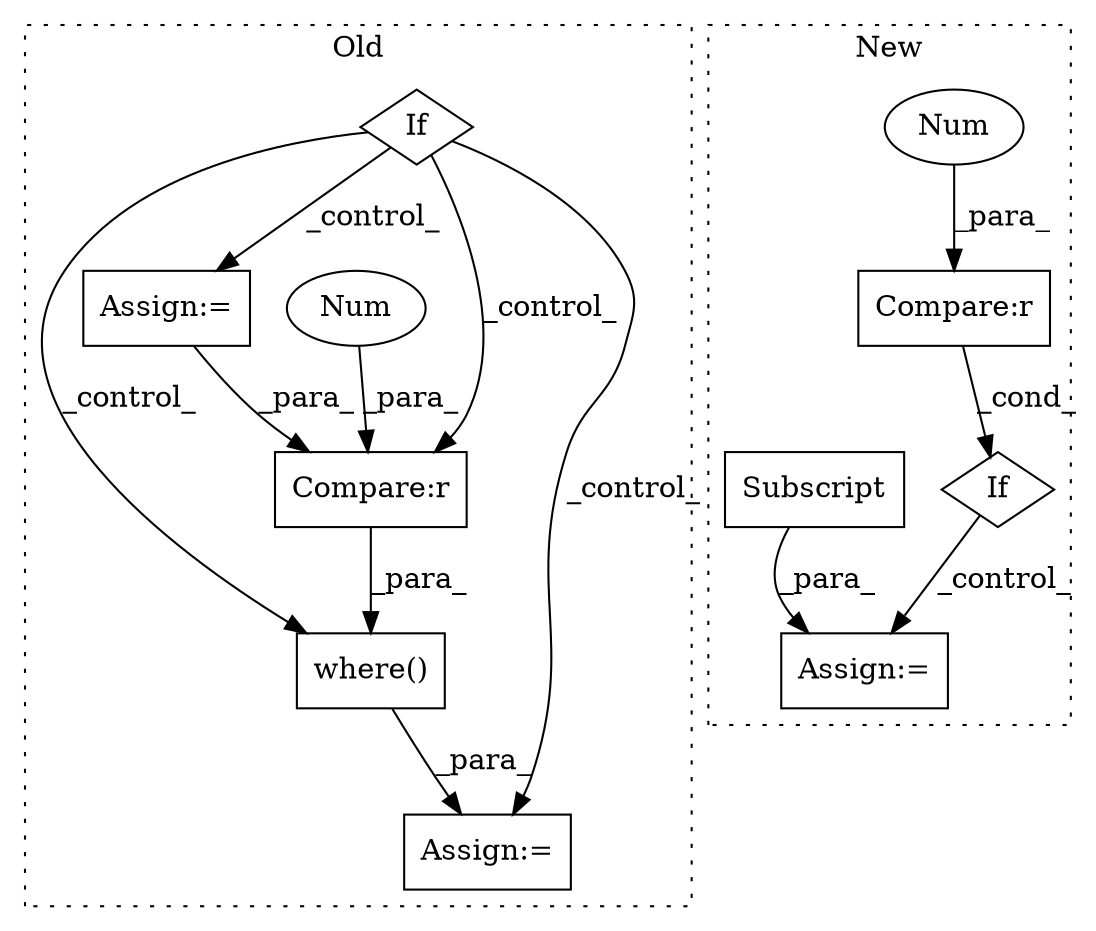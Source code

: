 digraph G {
subgraph cluster0 {
1 [label="where()" a="75" s="25982,26102" l="29,14" shape="box"];
5 [label="Compare:r" a="40" s="26011" l="18" shape="box"];
6 [label="Num" a="76" s="26027" l="2" shape="ellipse"];
7 [label="Assign:=" a="68" s="25979" l="3" shape="box"];
8 [label="If" a="96" s="25671" l="3" shape="diamond"];
11 [label="Assign:=" a="68" s="25721" l="3" shape="box"];
label = "Old";
style="dotted";
}
subgraph cluster1 {
2 [label="If" a="96" s="26213" l="3" shape="diamond"];
3 [label="Assign:=" a="68" s="26306" l="3" shape="box"];
4 [label="Compare:r" a="40" s="26216" l="7" shape="box"];
9 [label="Num" a="76" s="26221" l="2" shape="ellipse"];
10 [label="Subscript" a="63" s="26309,0" l="12,0" shape="box"];
label = "New";
style="dotted";
}
1 -> 7 [label="_para_"];
2 -> 3 [label="_control_"];
4 -> 2 [label="_cond_"];
5 -> 1 [label="_para_"];
6 -> 5 [label="_para_"];
8 -> 1 [label="_control_"];
8 -> 7 [label="_control_"];
8 -> 11 [label="_control_"];
8 -> 5 [label="_control_"];
9 -> 4 [label="_para_"];
10 -> 3 [label="_para_"];
11 -> 5 [label="_para_"];
}